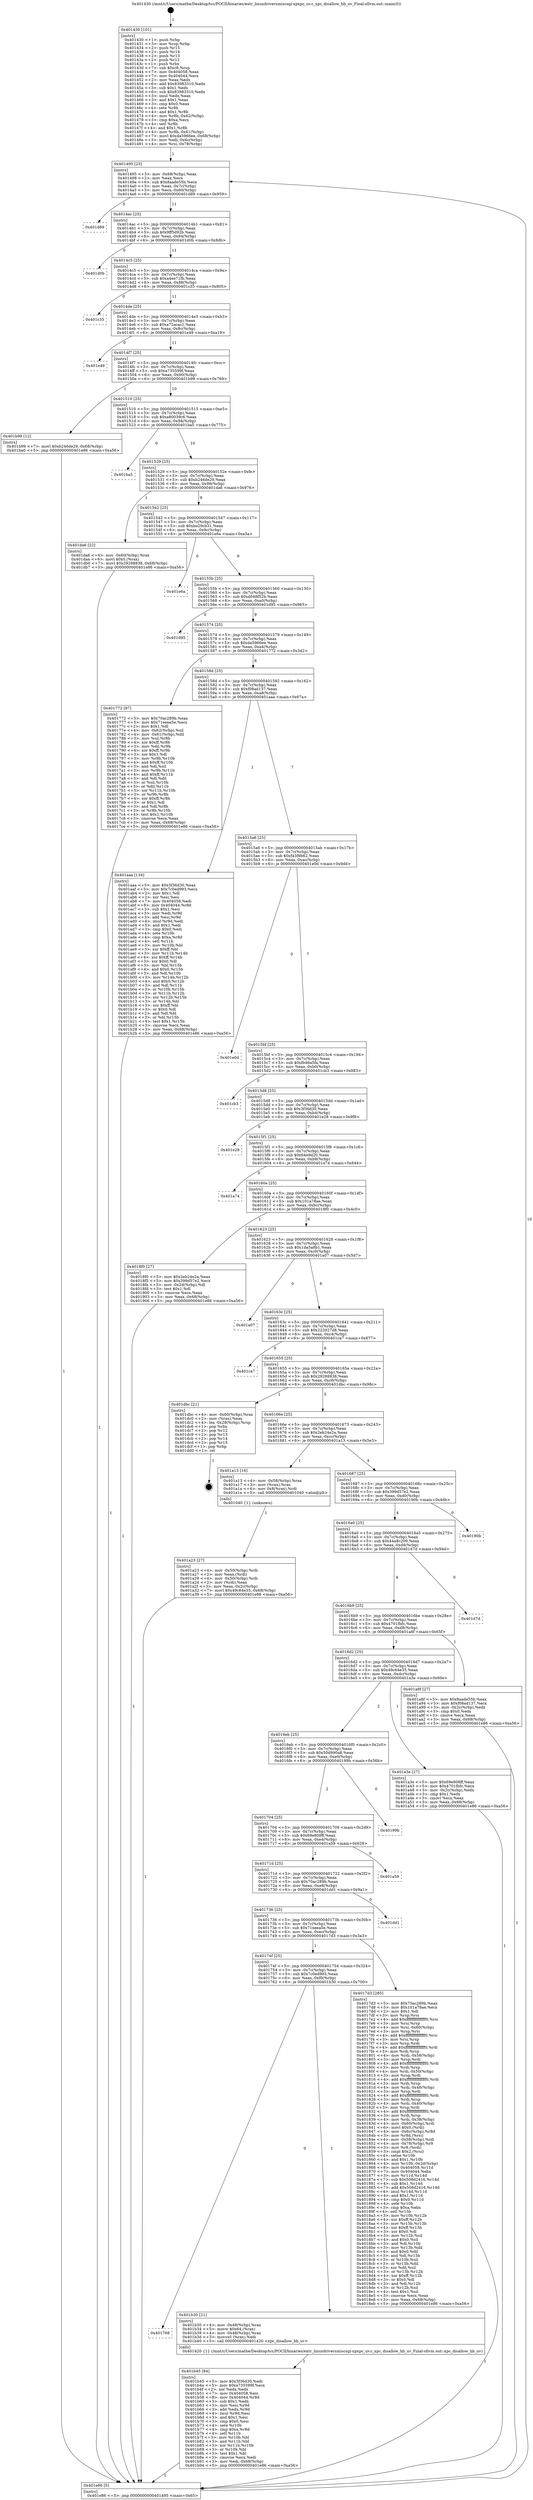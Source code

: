 digraph "0x401430" {
  label = "0x401430 (/mnt/c/Users/mathe/Desktop/tcc/POCII/binaries/extr_linuxdriversmiscsgi-xpxpc_uv.c_xpc_disallow_hb_uv_Final-ollvm.out::main(0))"
  labelloc = "t"
  node[shape=record]

  Entry [label="",width=0.3,height=0.3,shape=circle,fillcolor=black,style=filled]
  "0x401495" [label="{
     0x401495 [23]\l
     | [instrs]\l
     &nbsp;&nbsp;0x401495 \<+3\>: mov -0x68(%rbp),%eax\l
     &nbsp;&nbsp;0x401498 \<+2\>: mov %eax,%ecx\l
     &nbsp;&nbsp;0x40149a \<+6\>: sub $0x8aade55b,%ecx\l
     &nbsp;&nbsp;0x4014a0 \<+3\>: mov %eax,-0x7c(%rbp)\l
     &nbsp;&nbsp;0x4014a3 \<+3\>: mov %ecx,-0x80(%rbp)\l
     &nbsp;&nbsp;0x4014a6 \<+6\>: je 0000000000401d89 \<main+0x959\>\l
  }"]
  "0x401d89" [label="{
     0x401d89\l
  }", style=dashed]
  "0x4014ac" [label="{
     0x4014ac [25]\l
     | [instrs]\l
     &nbsp;&nbsp;0x4014ac \<+5\>: jmp 00000000004014b1 \<main+0x81\>\l
     &nbsp;&nbsp;0x4014b1 \<+3\>: mov -0x7c(%rbp),%eax\l
     &nbsp;&nbsp;0x4014b4 \<+5\>: sub $0x9ff5d92b,%eax\l
     &nbsp;&nbsp;0x4014b9 \<+6\>: mov %eax,-0x84(%rbp)\l
     &nbsp;&nbsp;0x4014bf \<+6\>: je 0000000000401d0b \<main+0x8db\>\l
  }"]
  Exit [label="",width=0.3,height=0.3,shape=circle,fillcolor=black,style=filled,peripheries=2]
  "0x401d0b" [label="{
     0x401d0b\l
  }", style=dashed]
  "0x4014c5" [label="{
     0x4014c5 [25]\l
     | [instrs]\l
     &nbsp;&nbsp;0x4014c5 \<+5\>: jmp 00000000004014ca \<main+0x9a\>\l
     &nbsp;&nbsp;0x4014ca \<+3\>: mov -0x7c(%rbp),%eax\l
     &nbsp;&nbsp;0x4014cd \<+5\>: sub $0xa4ee71fb,%eax\l
     &nbsp;&nbsp;0x4014d2 \<+6\>: mov %eax,-0x88(%rbp)\l
     &nbsp;&nbsp;0x4014d8 \<+6\>: je 0000000000401c35 \<main+0x805\>\l
  }"]
  "0x401b45" [label="{
     0x401b45 [84]\l
     | [instrs]\l
     &nbsp;&nbsp;0x401b45 \<+5\>: mov $0x3f36d30,%edi\l
     &nbsp;&nbsp;0x401b4a \<+5\>: mov $0xa735599f,%ecx\l
     &nbsp;&nbsp;0x401b4f \<+2\>: xor %edx,%edx\l
     &nbsp;&nbsp;0x401b51 \<+7\>: mov 0x404058,%esi\l
     &nbsp;&nbsp;0x401b58 \<+8\>: mov 0x404044,%r8d\l
     &nbsp;&nbsp;0x401b60 \<+3\>: sub $0x1,%edx\l
     &nbsp;&nbsp;0x401b63 \<+3\>: mov %esi,%r9d\l
     &nbsp;&nbsp;0x401b66 \<+3\>: add %edx,%r9d\l
     &nbsp;&nbsp;0x401b69 \<+4\>: imul %r9d,%esi\l
     &nbsp;&nbsp;0x401b6d \<+3\>: and $0x1,%esi\l
     &nbsp;&nbsp;0x401b70 \<+3\>: cmp $0x0,%esi\l
     &nbsp;&nbsp;0x401b73 \<+4\>: sete %r10b\l
     &nbsp;&nbsp;0x401b77 \<+4\>: cmp $0xa,%r8d\l
     &nbsp;&nbsp;0x401b7b \<+4\>: setl %r11b\l
     &nbsp;&nbsp;0x401b7f \<+3\>: mov %r10b,%bl\l
     &nbsp;&nbsp;0x401b82 \<+3\>: and %r11b,%bl\l
     &nbsp;&nbsp;0x401b85 \<+3\>: xor %r11b,%r10b\l
     &nbsp;&nbsp;0x401b88 \<+3\>: or %r10b,%bl\l
     &nbsp;&nbsp;0x401b8b \<+3\>: test $0x1,%bl\l
     &nbsp;&nbsp;0x401b8e \<+3\>: cmovne %ecx,%edi\l
     &nbsp;&nbsp;0x401b91 \<+3\>: mov %edi,-0x68(%rbp)\l
     &nbsp;&nbsp;0x401b94 \<+5\>: jmp 0000000000401e86 \<main+0xa56\>\l
  }"]
  "0x401c35" [label="{
     0x401c35\l
  }", style=dashed]
  "0x4014de" [label="{
     0x4014de [25]\l
     | [instrs]\l
     &nbsp;&nbsp;0x4014de \<+5\>: jmp 00000000004014e3 \<main+0xb3\>\l
     &nbsp;&nbsp;0x4014e3 \<+3\>: mov -0x7c(%rbp),%eax\l
     &nbsp;&nbsp;0x4014e6 \<+5\>: sub $0xa72acac1,%eax\l
     &nbsp;&nbsp;0x4014eb \<+6\>: mov %eax,-0x8c(%rbp)\l
     &nbsp;&nbsp;0x4014f1 \<+6\>: je 0000000000401e49 \<main+0xa19\>\l
  }"]
  "0x401768" [label="{
     0x401768\l
  }", style=dashed]
  "0x401e49" [label="{
     0x401e49\l
  }", style=dashed]
  "0x4014f7" [label="{
     0x4014f7 [25]\l
     | [instrs]\l
     &nbsp;&nbsp;0x4014f7 \<+5\>: jmp 00000000004014fc \<main+0xcc\>\l
     &nbsp;&nbsp;0x4014fc \<+3\>: mov -0x7c(%rbp),%eax\l
     &nbsp;&nbsp;0x4014ff \<+5\>: sub $0xa735599f,%eax\l
     &nbsp;&nbsp;0x401504 \<+6\>: mov %eax,-0x90(%rbp)\l
     &nbsp;&nbsp;0x40150a \<+6\>: je 0000000000401b99 \<main+0x769\>\l
  }"]
  "0x401b30" [label="{
     0x401b30 [21]\l
     | [instrs]\l
     &nbsp;&nbsp;0x401b30 \<+4\>: mov -0x48(%rbp),%rax\l
     &nbsp;&nbsp;0x401b34 \<+5\>: movw $0x64,(%rax)\l
     &nbsp;&nbsp;0x401b39 \<+4\>: mov -0x48(%rbp),%rax\l
     &nbsp;&nbsp;0x401b3d \<+3\>: movswl (%rax),%edi\l
     &nbsp;&nbsp;0x401b40 \<+5\>: call 0000000000401420 \<xpc_disallow_hb_uv\>\l
     | [calls]\l
     &nbsp;&nbsp;0x401420 \{1\} (/mnt/c/Users/mathe/Desktop/tcc/POCII/binaries/extr_linuxdriversmiscsgi-xpxpc_uv.c_xpc_disallow_hb_uv_Final-ollvm.out::xpc_disallow_hb_uv)\l
  }"]
  "0x401b99" [label="{
     0x401b99 [12]\l
     | [instrs]\l
     &nbsp;&nbsp;0x401b99 \<+7\>: movl $0xb246de29,-0x68(%rbp)\l
     &nbsp;&nbsp;0x401ba0 \<+5\>: jmp 0000000000401e86 \<main+0xa56\>\l
  }"]
  "0x401510" [label="{
     0x401510 [25]\l
     | [instrs]\l
     &nbsp;&nbsp;0x401510 \<+5\>: jmp 0000000000401515 \<main+0xe5\>\l
     &nbsp;&nbsp;0x401515 \<+3\>: mov -0x7c(%rbp),%eax\l
     &nbsp;&nbsp;0x401518 \<+5\>: sub $0xa80039c6,%eax\l
     &nbsp;&nbsp;0x40151d \<+6\>: mov %eax,-0x94(%rbp)\l
     &nbsp;&nbsp;0x401523 \<+6\>: je 0000000000401ba5 \<main+0x775\>\l
  }"]
  "0x401a23" [label="{
     0x401a23 [27]\l
     | [instrs]\l
     &nbsp;&nbsp;0x401a23 \<+4\>: mov -0x50(%rbp),%rdi\l
     &nbsp;&nbsp;0x401a27 \<+2\>: mov %eax,(%rdi)\l
     &nbsp;&nbsp;0x401a29 \<+4\>: mov -0x50(%rbp),%rdi\l
     &nbsp;&nbsp;0x401a2d \<+2\>: mov (%rdi),%eax\l
     &nbsp;&nbsp;0x401a2f \<+3\>: mov %eax,-0x2c(%rbp)\l
     &nbsp;&nbsp;0x401a32 \<+7\>: movl $0x49c64e35,-0x68(%rbp)\l
     &nbsp;&nbsp;0x401a39 \<+5\>: jmp 0000000000401e86 \<main+0xa56\>\l
  }"]
  "0x401ba5" [label="{
     0x401ba5\l
  }", style=dashed]
  "0x401529" [label="{
     0x401529 [25]\l
     | [instrs]\l
     &nbsp;&nbsp;0x401529 \<+5\>: jmp 000000000040152e \<main+0xfe\>\l
     &nbsp;&nbsp;0x40152e \<+3\>: mov -0x7c(%rbp),%eax\l
     &nbsp;&nbsp;0x401531 \<+5\>: sub $0xb246de29,%eax\l
     &nbsp;&nbsp;0x401536 \<+6\>: mov %eax,-0x98(%rbp)\l
     &nbsp;&nbsp;0x40153c \<+6\>: je 0000000000401da6 \<main+0x976\>\l
  }"]
  "0x40174f" [label="{
     0x40174f [25]\l
     | [instrs]\l
     &nbsp;&nbsp;0x40174f \<+5\>: jmp 0000000000401754 \<main+0x324\>\l
     &nbsp;&nbsp;0x401754 \<+3\>: mov -0x7c(%rbp),%eax\l
     &nbsp;&nbsp;0x401757 \<+5\>: sub $0x7c0ed993,%eax\l
     &nbsp;&nbsp;0x40175c \<+6\>: mov %eax,-0xf0(%rbp)\l
     &nbsp;&nbsp;0x401762 \<+6\>: je 0000000000401b30 \<main+0x700\>\l
  }"]
  "0x401da6" [label="{
     0x401da6 [22]\l
     | [instrs]\l
     &nbsp;&nbsp;0x401da6 \<+4\>: mov -0x60(%rbp),%rax\l
     &nbsp;&nbsp;0x401daa \<+6\>: movl $0x0,(%rax)\l
     &nbsp;&nbsp;0x401db0 \<+7\>: movl $0x29288838,-0x68(%rbp)\l
     &nbsp;&nbsp;0x401db7 \<+5\>: jmp 0000000000401e86 \<main+0xa56\>\l
  }"]
  "0x401542" [label="{
     0x401542 [25]\l
     | [instrs]\l
     &nbsp;&nbsp;0x401542 \<+5\>: jmp 0000000000401547 \<main+0x117\>\l
     &nbsp;&nbsp;0x401547 \<+3\>: mov -0x7c(%rbp),%eax\l
     &nbsp;&nbsp;0x40154a \<+5\>: sub $0xbe29cb31,%eax\l
     &nbsp;&nbsp;0x40154f \<+6\>: mov %eax,-0x9c(%rbp)\l
     &nbsp;&nbsp;0x401555 \<+6\>: je 0000000000401e6a \<main+0xa3a\>\l
  }"]
  "0x4017d3" [label="{
     0x4017d3 [285]\l
     | [instrs]\l
     &nbsp;&nbsp;0x4017d3 \<+5\>: mov $0x70ac289b,%eax\l
     &nbsp;&nbsp;0x4017d8 \<+5\>: mov $0x101a78ae,%ecx\l
     &nbsp;&nbsp;0x4017dd \<+2\>: mov $0x1,%dl\l
     &nbsp;&nbsp;0x4017df \<+3\>: mov %rsp,%rsi\l
     &nbsp;&nbsp;0x4017e2 \<+4\>: add $0xfffffffffffffff0,%rsi\l
     &nbsp;&nbsp;0x4017e6 \<+3\>: mov %rsi,%rsp\l
     &nbsp;&nbsp;0x4017e9 \<+4\>: mov %rsi,-0x60(%rbp)\l
     &nbsp;&nbsp;0x4017ed \<+3\>: mov %rsp,%rsi\l
     &nbsp;&nbsp;0x4017f0 \<+4\>: add $0xfffffffffffffff0,%rsi\l
     &nbsp;&nbsp;0x4017f4 \<+3\>: mov %rsi,%rsp\l
     &nbsp;&nbsp;0x4017f7 \<+3\>: mov %rsp,%rdi\l
     &nbsp;&nbsp;0x4017fa \<+4\>: add $0xfffffffffffffff0,%rdi\l
     &nbsp;&nbsp;0x4017fe \<+3\>: mov %rdi,%rsp\l
     &nbsp;&nbsp;0x401801 \<+4\>: mov %rdi,-0x58(%rbp)\l
     &nbsp;&nbsp;0x401805 \<+3\>: mov %rsp,%rdi\l
     &nbsp;&nbsp;0x401808 \<+4\>: add $0xfffffffffffffff0,%rdi\l
     &nbsp;&nbsp;0x40180c \<+3\>: mov %rdi,%rsp\l
     &nbsp;&nbsp;0x40180f \<+4\>: mov %rdi,-0x50(%rbp)\l
     &nbsp;&nbsp;0x401813 \<+3\>: mov %rsp,%rdi\l
     &nbsp;&nbsp;0x401816 \<+4\>: add $0xfffffffffffffff0,%rdi\l
     &nbsp;&nbsp;0x40181a \<+3\>: mov %rdi,%rsp\l
     &nbsp;&nbsp;0x40181d \<+4\>: mov %rdi,-0x48(%rbp)\l
     &nbsp;&nbsp;0x401821 \<+3\>: mov %rsp,%rdi\l
     &nbsp;&nbsp;0x401824 \<+4\>: add $0xfffffffffffffff0,%rdi\l
     &nbsp;&nbsp;0x401828 \<+3\>: mov %rdi,%rsp\l
     &nbsp;&nbsp;0x40182b \<+4\>: mov %rdi,-0x40(%rbp)\l
     &nbsp;&nbsp;0x40182f \<+3\>: mov %rsp,%rdi\l
     &nbsp;&nbsp;0x401832 \<+4\>: add $0xfffffffffffffff0,%rdi\l
     &nbsp;&nbsp;0x401836 \<+3\>: mov %rdi,%rsp\l
     &nbsp;&nbsp;0x401839 \<+4\>: mov %rdi,-0x38(%rbp)\l
     &nbsp;&nbsp;0x40183d \<+4\>: mov -0x60(%rbp),%rdi\l
     &nbsp;&nbsp;0x401841 \<+6\>: movl $0x0,(%rdi)\l
     &nbsp;&nbsp;0x401847 \<+4\>: mov -0x6c(%rbp),%r8d\l
     &nbsp;&nbsp;0x40184b \<+3\>: mov %r8d,(%rsi)\l
     &nbsp;&nbsp;0x40184e \<+4\>: mov -0x58(%rbp),%rdi\l
     &nbsp;&nbsp;0x401852 \<+4\>: mov -0x78(%rbp),%r9\l
     &nbsp;&nbsp;0x401856 \<+3\>: mov %r9,(%rdi)\l
     &nbsp;&nbsp;0x401859 \<+3\>: cmpl $0x2,(%rsi)\l
     &nbsp;&nbsp;0x40185c \<+4\>: setne %r10b\l
     &nbsp;&nbsp;0x401860 \<+4\>: and $0x1,%r10b\l
     &nbsp;&nbsp;0x401864 \<+4\>: mov %r10b,-0x2d(%rbp)\l
     &nbsp;&nbsp;0x401868 \<+8\>: mov 0x404058,%r11d\l
     &nbsp;&nbsp;0x401870 \<+7\>: mov 0x404044,%ebx\l
     &nbsp;&nbsp;0x401877 \<+3\>: mov %r11d,%r14d\l
     &nbsp;&nbsp;0x40187a \<+7\>: sub $0x508d2416,%r14d\l
     &nbsp;&nbsp;0x401881 \<+4\>: sub $0x1,%r14d\l
     &nbsp;&nbsp;0x401885 \<+7\>: add $0x508d2416,%r14d\l
     &nbsp;&nbsp;0x40188c \<+4\>: imul %r14d,%r11d\l
     &nbsp;&nbsp;0x401890 \<+4\>: and $0x1,%r11d\l
     &nbsp;&nbsp;0x401894 \<+4\>: cmp $0x0,%r11d\l
     &nbsp;&nbsp;0x401898 \<+4\>: sete %r10b\l
     &nbsp;&nbsp;0x40189c \<+3\>: cmp $0xa,%ebx\l
     &nbsp;&nbsp;0x40189f \<+4\>: setl %r15b\l
     &nbsp;&nbsp;0x4018a3 \<+3\>: mov %r10b,%r12b\l
     &nbsp;&nbsp;0x4018a6 \<+4\>: xor $0xff,%r12b\l
     &nbsp;&nbsp;0x4018aa \<+3\>: mov %r15b,%r13b\l
     &nbsp;&nbsp;0x4018ad \<+4\>: xor $0xff,%r13b\l
     &nbsp;&nbsp;0x4018b1 \<+3\>: xor $0x0,%dl\l
     &nbsp;&nbsp;0x4018b4 \<+3\>: mov %r12b,%sil\l
     &nbsp;&nbsp;0x4018b7 \<+4\>: and $0x0,%sil\l
     &nbsp;&nbsp;0x4018bb \<+3\>: and %dl,%r10b\l
     &nbsp;&nbsp;0x4018be \<+3\>: mov %r13b,%dil\l
     &nbsp;&nbsp;0x4018c1 \<+4\>: and $0x0,%dil\l
     &nbsp;&nbsp;0x4018c5 \<+3\>: and %dl,%r15b\l
     &nbsp;&nbsp;0x4018c8 \<+3\>: or %r10b,%sil\l
     &nbsp;&nbsp;0x4018cb \<+3\>: or %r15b,%dil\l
     &nbsp;&nbsp;0x4018ce \<+3\>: xor %dil,%sil\l
     &nbsp;&nbsp;0x4018d1 \<+3\>: or %r13b,%r12b\l
     &nbsp;&nbsp;0x4018d4 \<+4\>: xor $0xff,%r12b\l
     &nbsp;&nbsp;0x4018d8 \<+3\>: or $0x0,%dl\l
     &nbsp;&nbsp;0x4018db \<+3\>: and %dl,%r12b\l
     &nbsp;&nbsp;0x4018de \<+3\>: or %r12b,%sil\l
     &nbsp;&nbsp;0x4018e1 \<+4\>: test $0x1,%sil\l
     &nbsp;&nbsp;0x4018e5 \<+3\>: cmovne %ecx,%eax\l
     &nbsp;&nbsp;0x4018e8 \<+3\>: mov %eax,-0x68(%rbp)\l
     &nbsp;&nbsp;0x4018eb \<+5\>: jmp 0000000000401e86 \<main+0xa56\>\l
  }"]
  "0x401e6a" [label="{
     0x401e6a\l
  }", style=dashed]
  "0x40155b" [label="{
     0x40155b [25]\l
     | [instrs]\l
     &nbsp;&nbsp;0x40155b \<+5\>: jmp 0000000000401560 \<main+0x130\>\l
     &nbsp;&nbsp;0x401560 \<+3\>: mov -0x7c(%rbp),%eax\l
     &nbsp;&nbsp;0x401563 \<+5\>: sub $0xd048f52b,%eax\l
     &nbsp;&nbsp;0x401568 \<+6\>: mov %eax,-0xa0(%rbp)\l
     &nbsp;&nbsp;0x40156e \<+6\>: je 0000000000401d95 \<main+0x965\>\l
  }"]
  "0x401736" [label="{
     0x401736 [25]\l
     | [instrs]\l
     &nbsp;&nbsp;0x401736 \<+5\>: jmp 000000000040173b \<main+0x30b\>\l
     &nbsp;&nbsp;0x40173b \<+3\>: mov -0x7c(%rbp),%eax\l
     &nbsp;&nbsp;0x40173e \<+5\>: sub $0x71eeea5e,%eax\l
     &nbsp;&nbsp;0x401743 \<+6\>: mov %eax,-0xec(%rbp)\l
     &nbsp;&nbsp;0x401749 \<+6\>: je 00000000004017d3 \<main+0x3a3\>\l
  }"]
  "0x401d95" [label="{
     0x401d95\l
  }", style=dashed]
  "0x401574" [label="{
     0x401574 [25]\l
     | [instrs]\l
     &nbsp;&nbsp;0x401574 \<+5\>: jmp 0000000000401579 \<main+0x149\>\l
     &nbsp;&nbsp;0x401579 \<+3\>: mov -0x7c(%rbp),%eax\l
     &nbsp;&nbsp;0x40157c \<+5\>: sub $0xda5966ee,%eax\l
     &nbsp;&nbsp;0x401581 \<+6\>: mov %eax,-0xa4(%rbp)\l
     &nbsp;&nbsp;0x401587 \<+6\>: je 0000000000401772 \<main+0x342\>\l
  }"]
  "0x401dd1" [label="{
     0x401dd1\l
  }", style=dashed]
  "0x401772" [label="{
     0x401772 [97]\l
     | [instrs]\l
     &nbsp;&nbsp;0x401772 \<+5\>: mov $0x70ac289b,%eax\l
     &nbsp;&nbsp;0x401777 \<+5\>: mov $0x71eeea5e,%ecx\l
     &nbsp;&nbsp;0x40177c \<+2\>: mov $0x1,%dl\l
     &nbsp;&nbsp;0x40177e \<+4\>: mov -0x62(%rbp),%sil\l
     &nbsp;&nbsp;0x401782 \<+4\>: mov -0x61(%rbp),%dil\l
     &nbsp;&nbsp;0x401786 \<+3\>: mov %sil,%r8b\l
     &nbsp;&nbsp;0x401789 \<+4\>: xor $0xff,%r8b\l
     &nbsp;&nbsp;0x40178d \<+3\>: mov %dil,%r9b\l
     &nbsp;&nbsp;0x401790 \<+4\>: xor $0xff,%r9b\l
     &nbsp;&nbsp;0x401794 \<+3\>: xor $0x1,%dl\l
     &nbsp;&nbsp;0x401797 \<+3\>: mov %r8b,%r10b\l
     &nbsp;&nbsp;0x40179a \<+4\>: and $0xff,%r10b\l
     &nbsp;&nbsp;0x40179e \<+3\>: and %dl,%sil\l
     &nbsp;&nbsp;0x4017a1 \<+3\>: mov %r9b,%r11b\l
     &nbsp;&nbsp;0x4017a4 \<+4\>: and $0xff,%r11b\l
     &nbsp;&nbsp;0x4017a8 \<+3\>: and %dl,%dil\l
     &nbsp;&nbsp;0x4017ab \<+3\>: or %sil,%r10b\l
     &nbsp;&nbsp;0x4017ae \<+3\>: or %dil,%r11b\l
     &nbsp;&nbsp;0x4017b1 \<+3\>: xor %r11b,%r10b\l
     &nbsp;&nbsp;0x4017b4 \<+3\>: or %r9b,%r8b\l
     &nbsp;&nbsp;0x4017b7 \<+4\>: xor $0xff,%r8b\l
     &nbsp;&nbsp;0x4017bb \<+3\>: or $0x1,%dl\l
     &nbsp;&nbsp;0x4017be \<+3\>: and %dl,%r8b\l
     &nbsp;&nbsp;0x4017c1 \<+3\>: or %r8b,%r10b\l
     &nbsp;&nbsp;0x4017c4 \<+4\>: test $0x1,%r10b\l
     &nbsp;&nbsp;0x4017c8 \<+3\>: cmovne %ecx,%eax\l
     &nbsp;&nbsp;0x4017cb \<+3\>: mov %eax,-0x68(%rbp)\l
     &nbsp;&nbsp;0x4017ce \<+5\>: jmp 0000000000401e86 \<main+0xa56\>\l
  }"]
  "0x40158d" [label="{
     0x40158d [25]\l
     | [instrs]\l
     &nbsp;&nbsp;0x40158d \<+5\>: jmp 0000000000401592 \<main+0x162\>\l
     &nbsp;&nbsp;0x401592 \<+3\>: mov -0x7c(%rbp),%eax\l
     &nbsp;&nbsp;0x401595 \<+5\>: sub $0xf08ad137,%eax\l
     &nbsp;&nbsp;0x40159a \<+6\>: mov %eax,-0xa8(%rbp)\l
     &nbsp;&nbsp;0x4015a0 \<+6\>: je 0000000000401aaa \<main+0x67a\>\l
  }"]
  "0x401e86" [label="{
     0x401e86 [5]\l
     | [instrs]\l
     &nbsp;&nbsp;0x401e86 \<+5\>: jmp 0000000000401495 \<main+0x65\>\l
  }"]
  "0x401430" [label="{
     0x401430 [101]\l
     | [instrs]\l
     &nbsp;&nbsp;0x401430 \<+1\>: push %rbp\l
     &nbsp;&nbsp;0x401431 \<+3\>: mov %rsp,%rbp\l
     &nbsp;&nbsp;0x401434 \<+2\>: push %r15\l
     &nbsp;&nbsp;0x401436 \<+2\>: push %r14\l
     &nbsp;&nbsp;0x401438 \<+2\>: push %r13\l
     &nbsp;&nbsp;0x40143a \<+2\>: push %r12\l
     &nbsp;&nbsp;0x40143c \<+1\>: push %rbx\l
     &nbsp;&nbsp;0x40143d \<+7\>: sub $0xc8,%rsp\l
     &nbsp;&nbsp;0x401444 \<+7\>: mov 0x404058,%eax\l
     &nbsp;&nbsp;0x40144b \<+7\>: mov 0x404044,%ecx\l
     &nbsp;&nbsp;0x401452 \<+2\>: mov %eax,%edx\l
     &nbsp;&nbsp;0x401454 \<+6\>: add $0x83983310,%edx\l
     &nbsp;&nbsp;0x40145a \<+3\>: sub $0x1,%edx\l
     &nbsp;&nbsp;0x40145d \<+6\>: sub $0x83983310,%edx\l
     &nbsp;&nbsp;0x401463 \<+3\>: imul %edx,%eax\l
     &nbsp;&nbsp;0x401466 \<+3\>: and $0x1,%eax\l
     &nbsp;&nbsp;0x401469 \<+3\>: cmp $0x0,%eax\l
     &nbsp;&nbsp;0x40146c \<+4\>: sete %r8b\l
     &nbsp;&nbsp;0x401470 \<+4\>: and $0x1,%r8b\l
     &nbsp;&nbsp;0x401474 \<+4\>: mov %r8b,-0x62(%rbp)\l
     &nbsp;&nbsp;0x401478 \<+3\>: cmp $0xa,%ecx\l
     &nbsp;&nbsp;0x40147b \<+4\>: setl %r8b\l
     &nbsp;&nbsp;0x40147f \<+4\>: and $0x1,%r8b\l
     &nbsp;&nbsp;0x401483 \<+4\>: mov %r8b,-0x61(%rbp)\l
     &nbsp;&nbsp;0x401487 \<+7\>: movl $0xda5966ee,-0x68(%rbp)\l
     &nbsp;&nbsp;0x40148e \<+3\>: mov %edi,-0x6c(%rbp)\l
     &nbsp;&nbsp;0x401491 \<+4\>: mov %rsi,-0x78(%rbp)\l
  }"]
  "0x40171d" [label="{
     0x40171d [25]\l
     | [instrs]\l
     &nbsp;&nbsp;0x40171d \<+5\>: jmp 0000000000401722 \<main+0x2f2\>\l
     &nbsp;&nbsp;0x401722 \<+3\>: mov -0x7c(%rbp),%eax\l
     &nbsp;&nbsp;0x401725 \<+5\>: sub $0x70ac289b,%eax\l
     &nbsp;&nbsp;0x40172a \<+6\>: mov %eax,-0xe8(%rbp)\l
     &nbsp;&nbsp;0x401730 \<+6\>: je 0000000000401dd1 \<main+0x9a1\>\l
  }"]
  "0x401aaa" [label="{
     0x401aaa [134]\l
     | [instrs]\l
     &nbsp;&nbsp;0x401aaa \<+5\>: mov $0x3f36d30,%eax\l
     &nbsp;&nbsp;0x401aaf \<+5\>: mov $0x7c0ed993,%ecx\l
     &nbsp;&nbsp;0x401ab4 \<+2\>: mov $0x1,%dl\l
     &nbsp;&nbsp;0x401ab6 \<+2\>: xor %esi,%esi\l
     &nbsp;&nbsp;0x401ab8 \<+7\>: mov 0x404058,%edi\l
     &nbsp;&nbsp;0x401abf \<+8\>: mov 0x404044,%r8d\l
     &nbsp;&nbsp;0x401ac7 \<+3\>: sub $0x1,%esi\l
     &nbsp;&nbsp;0x401aca \<+3\>: mov %edi,%r9d\l
     &nbsp;&nbsp;0x401acd \<+3\>: add %esi,%r9d\l
     &nbsp;&nbsp;0x401ad0 \<+4\>: imul %r9d,%edi\l
     &nbsp;&nbsp;0x401ad4 \<+3\>: and $0x1,%edi\l
     &nbsp;&nbsp;0x401ad7 \<+3\>: cmp $0x0,%edi\l
     &nbsp;&nbsp;0x401ada \<+4\>: sete %r10b\l
     &nbsp;&nbsp;0x401ade \<+4\>: cmp $0xa,%r8d\l
     &nbsp;&nbsp;0x401ae2 \<+4\>: setl %r11b\l
     &nbsp;&nbsp;0x401ae6 \<+3\>: mov %r10b,%bl\l
     &nbsp;&nbsp;0x401ae9 \<+3\>: xor $0xff,%bl\l
     &nbsp;&nbsp;0x401aec \<+3\>: mov %r11b,%r14b\l
     &nbsp;&nbsp;0x401aef \<+4\>: xor $0xff,%r14b\l
     &nbsp;&nbsp;0x401af3 \<+3\>: xor $0x0,%dl\l
     &nbsp;&nbsp;0x401af6 \<+3\>: mov %bl,%r15b\l
     &nbsp;&nbsp;0x401af9 \<+4\>: and $0x0,%r15b\l
     &nbsp;&nbsp;0x401afd \<+3\>: and %dl,%r10b\l
     &nbsp;&nbsp;0x401b00 \<+3\>: mov %r14b,%r12b\l
     &nbsp;&nbsp;0x401b03 \<+4\>: and $0x0,%r12b\l
     &nbsp;&nbsp;0x401b07 \<+3\>: and %dl,%r11b\l
     &nbsp;&nbsp;0x401b0a \<+3\>: or %r10b,%r15b\l
     &nbsp;&nbsp;0x401b0d \<+3\>: or %r11b,%r12b\l
     &nbsp;&nbsp;0x401b10 \<+3\>: xor %r12b,%r15b\l
     &nbsp;&nbsp;0x401b13 \<+3\>: or %r14b,%bl\l
     &nbsp;&nbsp;0x401b16 \<+3\>: xor $0xff,%bl\l
     &nbsp;&nbsp;0x401b19 \<+3\>: or $0x0,%dl\l
     &nbsp;&nbsp;0x401b1c \<+2\>: and %dl,%bl\l
     &nbsp;&nbsp;0x401b1e \<+3\>: or %bl,%r15b\l
     &nbsp;&nbsp;0x401b21 \<+4\>: test $0x1,%r15b\l
     &nbsp;&nbsp;0x401b25 \<+3\>: cmovne %ecx,%eax\l
     &nbsp;&nbsp;0x401b28 \<+3\>: mov %eax,-0x68(%rbp)\l
     &nbsp;&nbsp;0x401b2b \<+5\>: jmp 0000000000401e86 \<main+0xa56\>\l
  }"]
  "0x4015a6" [label="{
     0x4015a6 [25]\l
     | [instrs]\l
     &nbsp;&nbsp;0x4015a6 \<+5\>: jmp 00000000004015ab \<main+0x17b\>\l
     &nbsp;&nbsp;0x4015ab \<+3\>: mov -0x7c(%rbp),%eax\l
     &nbsp;&nbsp;0x4015ae \<+5\>: sub $0xf43f9b62,%eax\l
     &nbsp;&nbsp;0x4015b3 \<+6\>: mov %eax,-0xac(%rbp)\l
     &nbsp;&nbsp;0x4015b9 \<+6\>: je 0000000000401e0d \<main+0x9dd\>\l
  }"]
  "0x401a59" [label="{
     0x401a59\l
  }", style=dashed]
  "0x401e0d" [label="{
     0x401e0d\l
  }", style=dashed]
  "0x4015bf" [label="{
     0x4015bf [25]\l
     | [instrs]\l
     &nbsp;&nbsp;0x4015bf \<+5\>: jmp 00000000004015c4 \<main+0x194\>\l
     &nbsp;&nbsp;0x4015c4 \<+3\>: mov -0x7c(%rbp),%eax\l
     &nbsp;&nbsp;0x4015c7 \<+5\>: sub $0xfb46a5fa,%eax\l
     &nbsp;&nbsp;0x4015cc \<+6\>: mov %eax,-0xb0(%rbp)\l
     &nbsp;&nbsp;0x4015d2 \<+6\>: je 0000000000401cb3 \<main+0x883\>\l
  }"]
  "0x401704" [label="{
     0x401704 [25]\l
     | [instrs]\l
     &nbsp;&nbsp;0x401704 \<+5\>: jmp 0000000000401709 \<main+0x2d9\>\l
     &nbsp;&nbsp;0x401709 \<+3\>: mov -0x7c(%rbp),%eax\l
     &nbsp;&nbsp;0x40170c \<+5\>: sub $0x69e808ff,%eax\l
     &nbsp;&nbsp;0x401711 \<+6\>: mov %eax,-0xe4(%rbp)\l
     &nbsp;&nbsp;0x401717 \<+6\>: je 0000000000401a59 \<main+0x629\>\l
  }"]
  "0x401cb3" [label="{
     0x401cb3\l
  }", style=dashed]
  "0x4015d8" [label="{
     0x4015d8 [25]\l
     | [instrs]\l
     &nbsp;&nbsp;0x4015d8 \<+5\>: jmp 00000000004015dd \<main+0x1ad\>\l
     &nbsp;&nbsp;0x4015dd \<+3\>: mov -0x7c(%rbp),%eax\l
     &nbsp;&nbsp;0x4015e0 \<+5\>: sub $0x3f36d30,%eax\l
     &nbsp;&nbsp;0x4015e5 \<+6\>: mov %eax,-0xb4(%rbp)\l
     &nbsp;&nbsp;0x4015eb \<+6\>: je 0000000000401e28 \<main+0x9f8\>\l
  }"]
  "0x40199b" [label="{
     0x40199b\l
  }", style=dashed]
  "0x401e28" [label="{
     0x401e28\l
  }", style=dashed]
  "0x4015f1" [label="{
     0x4015f1 [25]\l
     | [instrs]\l
     &nbsp;&nbsp;0x4015f1 \<+5\>: jmp 00000000004015f6 \<main+0x1c6\>\l
     &nbsp;&nbsp;0x4015f6 \<+3\>: mov -0x7c(%rbp),%eax\l
     &nbsp;&nbsp;0x4015f9 \<+5\>: sub $0x64e9d20,%eax\l
     &nbsp;&nbsp;0x4015fe \<+6\>: mov %eax,-0xb8(%rbp)\l
     &nbsp;&nbsp;0x401604 \<+6\>: je 0000000000401a74 \<main+0x644\>\l
  }"]
  "0x4016eb" [label="{
     0x4016eb [25]\l
     | [instrs]\l
     &nbsp;&nbsp;0x4016eb \<+5\>: jmp 00000000004016f0 \<main+0x2c0\>\l
     &nbsp;&nbsp;0x4016f0 \<+3\>: mov -0x7c(%rbp),%eax\l
     &nbsp;&nbsp;0x4016f3 \<+5\>: sub $0x50d990a8,%eax\l
     &nbsp;&nbsp;0x4016f8 \<+6\>: mov %eax,-0xe0(%rbp)\l
     &nbsp;&nbsp;0x4016fe \<+6\>: je 000000000040199b \<main+0x56b\>\l
  }"]
  "0x401a74" [label="{
     0x401a74\l
  }", style=dashed]
  "0x40160a" [label="{
     0x40160a [25]\l
     | [instrs]\l
     &nbsp;&nbsp;0x40160a \<+5\>: jmp 000000000040160f \<main+0x1df\>\l
     &nbsp;&nbsp;0x40160f \<+3\>: mov -0x7c(%rbp),%eax\l
     &nbsp;&nbsp;0x401612 \<+5\>: sub $0x101a78ae,%eax\l
     &nbsp;&nbsp;0x401617 \<+6\>: mov %eax,-0xbc(%rbp)\l
     &nbsp;&nbsp;0x40161d \<+6\>: je 00000000004018f0 \<main+0x4c0\>\l
  }"]
  "0x401a3e" [label="{
     0x401a3e [27]\l
     | [instrs]\l
     &nbsp;&nbsp;0x401a3e \<+5\>: mov $0x69e808ff,%eax\l
     &nbsp;&nbsp;0x401a43 \<+5\>: mov $0x4701fbfc,%ecx\l
     &nbsp;&nbsp;0x401a48 \<+3\>: mov -0x2c(%rbp),%edx\l
     &nbsp;&nbsp;0x401a4b \<+3\>: cmp $0x1,%edx\l
     &nbsp;&nbsp;0x401a4e \<+3\>: cmovl %ecx,%eax\l
     &nbsp;&nbsp;0x401a51 \<+3\>: mov %eax,-0x68(%rbp)\l
     &nbsp;&nbsp;0x401a54 \<+5\>: jmp 0000000000401e86 \<main+0xa56\>\l
  }"]
  "0x4018f0" [label="{
     0x4018f0 [27]\l
     | [instrs]\l
     &nbsp;&nbsp;0x4018f0 \<+5\>: mov $0x2eb24e2a,%eax\l
     &nbsp;&nbsp;0x4018f5 \<+5\>: mov $0x399d57e2,%ecx\l
     &nbsp;&nbsp;0x4018fa \<+3\>: mov -0x2d(%rbp),%dl\l
     &nbsp;&nbsp;0x4018fd \<+3\>: test $0x1,%dl\l
     &nbsp;&nbsp;0x401900 \<+3\>: cmovne %ecx,%eax\l
     &nbsp;&nbsp;0x401903 \<+3\>: mov %eax,-0x68(%rbp)\l
     &nbsp;&nbsp;0x401906 \<+5\>: jmp 0000000000401e86 \<main+0xa56\>\l
  }"]
  "0x401623" [label="{
     0x401623 [25]\l
     | [instrs]\l
     &nbsp;&nbsp;0x401623 \<+5\>: jmp 0000000000401628 \<main+0x1f8\>\l
     &nbsp;&nbsp;0x401628 \<+3\>: mov -0x7c(%rbp),%eax\l
     &nbsp;&nbsp;0x40162b \<+5\>: sub $0x1da5a8b1,%eax\l
     &nbsp;&nbsp;0x401630 \<+6\>: mov %eax,-0xc0(%rbp)\l
     &nbsp;&nbsp;0x401636 \<+6\>: je 0000000000401a07 \<main+0x5d7\>\l
  }"]
  "0x4016d2" [label="{
     0x4016d2 [25]\l
     | [instrs]\l
     &nbsp;&nbsp;0x4016d2 \<+5\>: jmp 00000000004016d7 \<main+0x2a7\>\l
     &nbsp;&nbsp;0x4016d7 \<+3\>: mov -0x7c(%rbp),%eax\l
     &nbsp;&nbsp;0x4016da \<+5\>: sub $0x49c64e35,%eax\l
     &nbsp;&nbsp;0x4016df \<+6\>: mov %eax,-0xdc(%rbp)\l
     &nbsp;&nbsp;0x4016e5 \<+6\>: je 0000000000401a3e \<main+0x60e\>\l
  }"]
  "0x401a07" [label="{
     0x401a07\l
  }", style=dashed]
  "0x40163c" [label="{
     0x40163c [25]\l
     | [instrs]\l
     &nbsp;&nbsp;0x40163c \<+5\>: jmp 0000000000401641 \<main+0x211\>\l
     &nbsp;&nbsp;0x401641 \<+3\>: mov -0x7c(%rbp),%eax\l
     &nbsp;&nbsp;0x401644 \<+5\>: sub $0x222027d8,%eax\l
     &nbsp;&nbsp;0x401649 \<+6\>: mov %eax,-0xc4(%rbp)\l
     &nbsp;&nbsp;0x40164f \<+6\>: je 0000000000401ca7 \<main+0x877\>\l
  }"]
  "0x401a8f" [label="{
     0x401a8f [27]\l
     | [instrs]\l
     &nbsp;&nbsp;0x401a8f \<+5\>: mov $0x8aade55b,%eax\l
     &nbsp;&nbsp;0x401a94 \<+5\>: mov $0xf08ad137,%ecx\l
     &nbsp;&nbsp;0x401a99 \<+3\>: mov -0x2c(%rbp),%edx\l
     &nbsp;&nbsp;0x401a9c \<+3\>: cmp $0x0,%edx\l
     &nbsp;&nbsp;0x401a9f \<+3\>: cmove %ecx,%eax\l
     &nbsp;&nbsp;0x401aa2 \<+3\>: mov %eax,-0x68(%rbp)\l
     &nbsp;&nbsp;0x401aa5 \<+5\>: jmp 0000000000401e86 \<main+0xa56\>\l
  }"]
  "0x401ca7" [label="{
     0x401ca7\l
  }", style=dashed]
  "0x401655" [label="{
     0x401655 [25]\l
     | [instrs]\l
     &nbsp;&nbsp;0x401655 \<+5\>: jmp 000000000040165a \<main+0x22a\>\l
     &nbsp;&nbsp;0x40165a \<+3\>: mov -0x7c(%rbp),%eax\l
     &nbsp;&nbsp;0x40165d \<+5\>: sub $0x29288838,%eax\l
     &nbsp;&nbsp;0x401662 \<+6\>: mov %eax,-0xc8(%rbp)\l
     &nbsp;&nbsp;0x401668 \<+6\>: je 0000000000401dbc \<main+0x98c\>\l
  }"]
  "0x4016b9" [label="{
     0x4016b9 [25]\l
     | [instrs]\l
     &nbsp;&nbsp;0x4016b9 \<+5\>: jmp 00000000004016be \<main+0x28e\>\l
     &nbsp;&nbsp;0x4016be \<+3\>: mov -0x7c(%rbp),%eax\l
     &nbsp;&nbsp;0x4016c1 \<+5\>: sub $0x4701fbfc,%eax\l
     &nbsp;&nbsp;0x4016c6 \<+6\>: mov %eax,-0xd8(%rbp)\l
     &nbsp;&nbsp;0x4016cc \<+6\>: je 0000000000401a8f \<main+0x65f\>\l
  }"]
  "0x401dbc" [label="{
     0x401dbc [21]\l
     | [instrs]\l
     &nbsp;&nbsp;0x401dbc \<+4\>: mov -0x60(%rbp),%rax\l
     &nbsp;&nbsp;0x401dc0 \<+2\>: mov (%rax),%eax\l
     &nbsp;&nbsp;0x401dc2 \<+4\>: lea -0x28(%rbp),%rsp\l
     &nbsp;&nbsp;0x401dc6 \<+1\>: pop %rbx\l
     &nbsp;&nbsp;0x401dc7 \<+2\>: pop %r12\l
     &nbsp;&nbsp;0x401dc9 \<+2\>: pop %r13\l
     &nbsp;&nbsp;0x401dcb \<+2\>: pop %r14\l
     &nbsp;&nbsp;0x401dcd \<+2\>: pop %r15\l
     &nbsp;&nbsp;0x401dcf \<+1\>: pop %rbp\l
     &nbsp;&nbsp;0x401dd0 \<+1\>: ret\l
  }"]
  "0x40166e" [label="{
     0x40166e [25]\l
     | [instrs]\l
     &nbsp;&nbsp;0x40166e \<+5\>: jmp 0000000000401673 \<main+0x243\>\l
     &nbsp;&nbsp;0x401673 \<+3\>: mov -0x7c(%rbp),%eax\l
     &nbsp;&nbsp;0x401676 \<+5\>: sub $0x2eb24e2a,%eax\l
     &nbsp;&nbsp;0x40167b \<+6\>: mov %eax,-0xcc(%rbp)\l
     &nbsp;&nbsp;0x401681 \<+6\>: je 0000000000401a13 \<main+0x5e3\>\l
  }"]
  "0x401d7d" [label="{
     0x401d7d\l
  }", style=dashed]
  "0x401a13" [label="{
     0x401a13 [16]\l
     | [instrs]\l
     &nbsp;&nbsp;0x401a13 \<+4\>: mov -0x58(%rbp),%rax\l
     &nbsp;&nbsp;0x401a17 \<+3\>: mov (%rax),%rax\l
     &nbsp;&nbsp;0x401a1a \<+4\>: mov 0x8(%rax),%rdi\l
     &nbsp;&nbsp;0x401a1e \<+5\>: call 0000000000401040 \<atoi@plt\>\l
     | [calls]\l
     &nbsp;&nbsp;0x401040 \{1\} (unknown)\l
  }"]
  "0x401687" [label="{
     0x401687 [25]\l
     | [instrs]\l
     &nbsp;&nbsp;0x401687 \<+5\>: jmp 000000000040168c \<main+0x25c\>\l
     &nbsp;&nbsp;0x40168c \<+3\>: mov -0x7c(%rbp),%eax\l
     &nbsp;&nbsp;0x40168f \<+5\>: sub $0x399d57e2,%eax\l
     &nbsp;&nbsp;0x401694 \<+6\>: mov %eax,-0xd0(%rbp)\l
     &nbsp;&nbsp;0x40169a \<+6\>: je 000000000040190b \<main+0x4db\>\l
  }"]
  "0x4016a0" [label="{
     0x4016a0 [25]\l
     | [instrs]\l
     &nbsp;&nbsp;0x4016a0 \<+5\>: jmp 00000000004016a5 \<main+0x275\>\l
     &nbsp;&nbsp;0x4016a5 \<+3\>: mov -0x7c(%rbp),%eax\l
     &nbsp;&nbsp;0x4016a8 \<+5\>: sub $0x44a8c209,%eax\l
     &nbsp;&nbsp;0x4016ad \<+6\>: mov %eax,-0xd4(%rbp)\l
     &nbsp;&nbsp;0x4016b3 \<+6\>: je 0000000000401d7d \<main+0x94d\>\l
  }"]
  "0x40190b" [label="{
     0x40190b\l
  }", style=dashed]
  Entry -> "0x401430" [label=" 1"]
  "0x401495" -> "0x401d89" [label=" 0"]
  "0x401495" -> "0x4014ac" [label=" 11"]
  "0x401dbc" -> Exit [label=" 1"]
  "0x4014ac" -> "0x401d0b" [label=" 0"]
  "0x4014ac" -> "0x4014c5" [label=" 11"]
  "0x401da6" -> "0x401e86" [label=" 1"]
  "0x4014c5" -> "0x401c35" [label=" 0"]
  "0x4014c5" -> "0x4014de" [label=" 11"]
  "0x401b99" -> "0x401e86" [label=" 1"]
  "0x4014de" -> "0x401e49" [label=" 0"]
  "0x4014de" -> "0x4014f7" [label=" 11"]
  "0x401b45" -> "0x401e86" [label=" 1"]
  "0x4014f7" -> "0x401b99" [label=" 1"]
  "0x4014f7" -> "0x401510" [label=" 10"]
  "0x401b30" -> "0x401b45" [label=" 1"]
  "0x401510" -> "0x401ba5" [label=" 0"]
  "0x401510" -> "0x401529" [label=" 10"]
  "0x40174f" -> "0x401b30" [label=" 1"]
  "0x401529" -> "0x401da6" [label=" 1"]
  "0x401529" -> "0x401542" [label=" 9"]
  "0x401aaa" -> "0x401e86" [label=" 1"]
  "0x401542" -> "0x401e6a" [label=" 0"]
  "0x401542" -> "0x40155b" [label=" 9"]
  "0x401a8f" -> "0x401e86" [label=" 1"]
  "0x40155b" -> "0x401d95" [label=" 0"]
  "0x40155b" -> "0x401574" [label=" 9"]
  "0x401a23" -> "0x401e86" [label=" 1"]
  "0x401574" -> "0x401772" [label=" 1"]
  "0x401574" -> "0x40158d" [label=" 8"]
  "0x401772" -> "0x401e86" [label=" 1"]
  "0x401430" -> "0x401495" [label=" 1"]
  "0x401e86" -> "0x401495" [label=" 10"]
  "0x401a13" -> "0x401a23" [label=" 1"]
  "0x40158d" -> "0x401aaa" [label=" 1"]
  "0x40158d" -> "0x4015a6" [label=" 7"]
  "0x4017d3" -> "0x401e86" [label=" 1"]
  "0x4015a6" -> "0x401e0d" [label=" 0"]
  "0x4015a6" -> "0x4015bf" [label=" 7"]
  "0x40174f" -> "0x401768" [label=" 0"]
  "0x4015bf" -> "0x401cb3" [label=" 0"]
  "0x4015bf" -> "0x4015d8" [label=" 7"]
  "0x401736" -> "0x4017d3" [label=" 1"]
  "0x4015d8" -> "0x401e28" [label=" 0"]
  "0x4015d8" -> "0x4015f1" [label=" 7"]
  "0x401a3e" -> "0x401e86" [label=" 1"]
  "0x4015f1" -> "0x401a74" [label=" 0"]
  "0x4015f1" -> "0x40160a" [label=" 7"]
  "0x40171d" -> "0x401dd1" [label=" 0"]
  "0x40160a" -> "0x4018f0" [label=" 1"]
  "0x40160a" -> "0x401623" [label=" 6"]
  "0x4018f0" -> "0x401e86" [label=" 1"]
  "0x401623" -> "0x401a07" [label=" 0"]
  "0x401623" -> "0x40163c" [label=" 6"]
  "0x401704" -> "0x401a59" [label=" 0"]
  "0x40163c" -> "0x401ca7" [label=" 0"]
  "0x40163c" -> "0x401655" [label=" 6"]
  "0x401736" -> "0x40174f" [label=" 1"]
  "0x401655" -> "0x401dbc" [label=" 1"]
  "0x401655" -> "0x40166e" [label=" 5"]
  "0x4016eb" -> "0x40199b" [label=" 0"]
  "0x40166e" -> "0x401a13" [label=" 1"]
  "0x40166e" -> "0x401687" [label=" 4"]
  "0x40171d" -> "0x401736" [label=" 2"]
  "0x401687" -> "0x40190b" [label=" 0"]
  "0x401687" -> "0x4016a0" [label=" 4"]
  "0x4016d2" -> "0x4016eb" [label=" 2"]
  "0x4016a0" -> "0x401d7d" [label=" 0"]
  "0x4016a0" -> "0x4016b9" [label=" 4"]
  "0x4016eb" -> "0x401704" [label=" 2"]
  "0x4016b9" -> "0x401a8f" [label=" 1"]
  "0x4016b9" -> "0x4016d2" [label=" 3"]
  "0x401704" -> "0x40171d" [label=" 2"]
  "0x4016d2" -> "0x401a3e" [label=" 1"]
}
